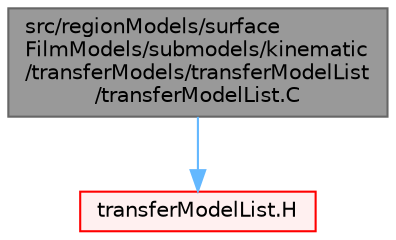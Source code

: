 digraph "src/regionModels/surfaceFilmModels/submodels/kinematic/transferModels/transferModelList/transferModelList.C"
{
 // LATEX_PDF_SIZE
  bgcolor="transparent";
  edge [fontname=Helvetica,fontsize=10,labelfontname=Helvetica,labelfontsize=10];
  node [fontname=Helvetica,fontsize=10,shape=box,height=0.2,width=0.4];
  Node1 [id="Node000001",label="src/regionModels/surface\lFilmModels/submodels/kinematic\l/transferModels/transferModelList\l/transferModelList.C",height=0.2,width=0.4,color="gray40", fillcolor="grey60", style="filled", fontcolor="black",tooltip=" "];
  Node1 -> Node2 [id="edge1_Node000001_Node000002",color="steelblue1",style="solid",tooltip=" "];
  Node2 [id="Node000002",label="transferModelList.H",height=0.2,width=0.4,color="red", fillcolor="#FFF0F0", style="filled",URL="$transferModelList_8H.html",tooltip=" "];
}

